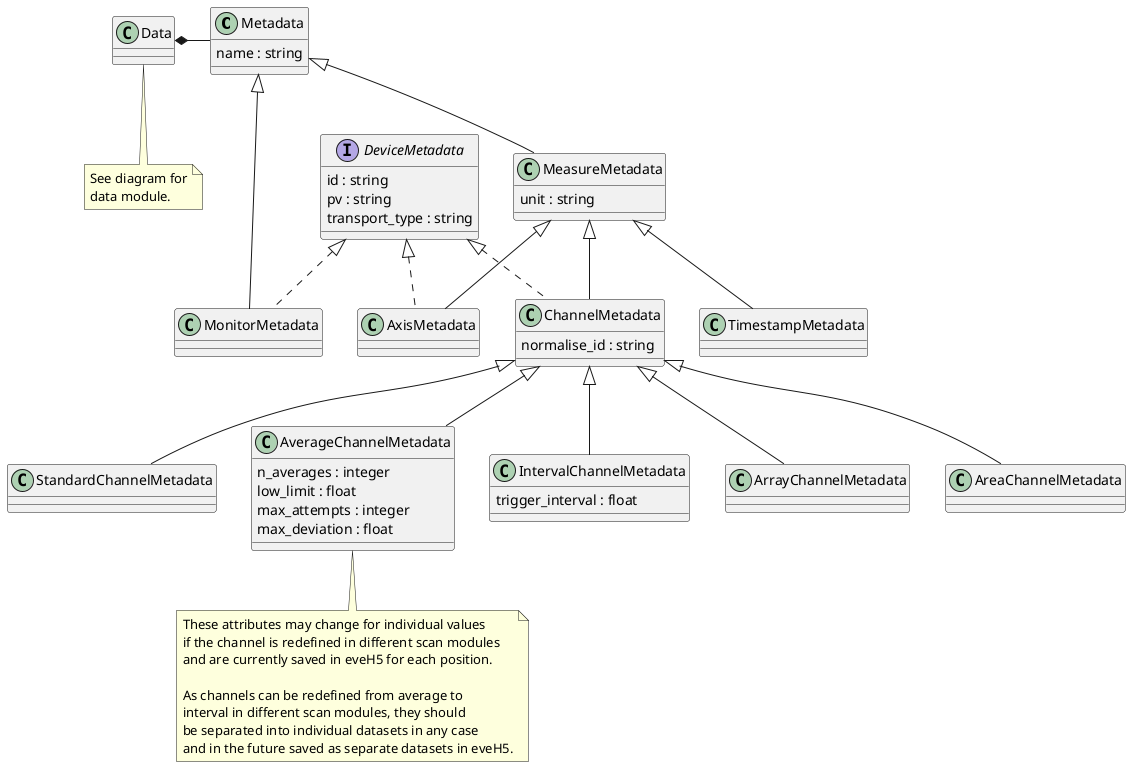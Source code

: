 @startuml

class Metadata {
    name : string
}

class Data {
}
note bottom: See diagram for\ndata module.

interface DeviceMetadata {
    id : string
    pv : string
    transport_type : string
}

class MeasureMetadata extends Metadata {
    unit : string
}

class MonitorMetadata extends Metadata implements DeviceMetadata {
}

class AxisMetadata extends MeasureMetadata implements DeviceMetadata  {
}

class ChannelMetadata extends MeasureMetadata implements DeviceMetadata  {
    normalise_id : string
}

class TimestampMetadata extends MeasureMetadata {
}

class StandardChannelMetadata extends ChannelMetadata {}

class AverageChannelMetadata extends ChannelMetadata {
    n_averages : integer
    low_limit : float
    max_attempts : integer
    max_deviation : float
}
note bottom
    These attributes may change for individual values
    if the channel is redefined in different scan modules
    and are currently saved in eveH5 for each position.

    As channels can be redefined from average to
    interval in different scan modules, they should
    be separated into individual datasets in any case
    and in the future saved as separate datasets in eveH5.
end note

class IntervalChannelMetadata extends ChannelMetadata {
    trigger_interval : float
}

class ArrayChannelMetadata extends ChannelMetadata {
}

class AreaChannelMetadata extends ChannelMetadata {
}

Data *- Metadata

@enduml
